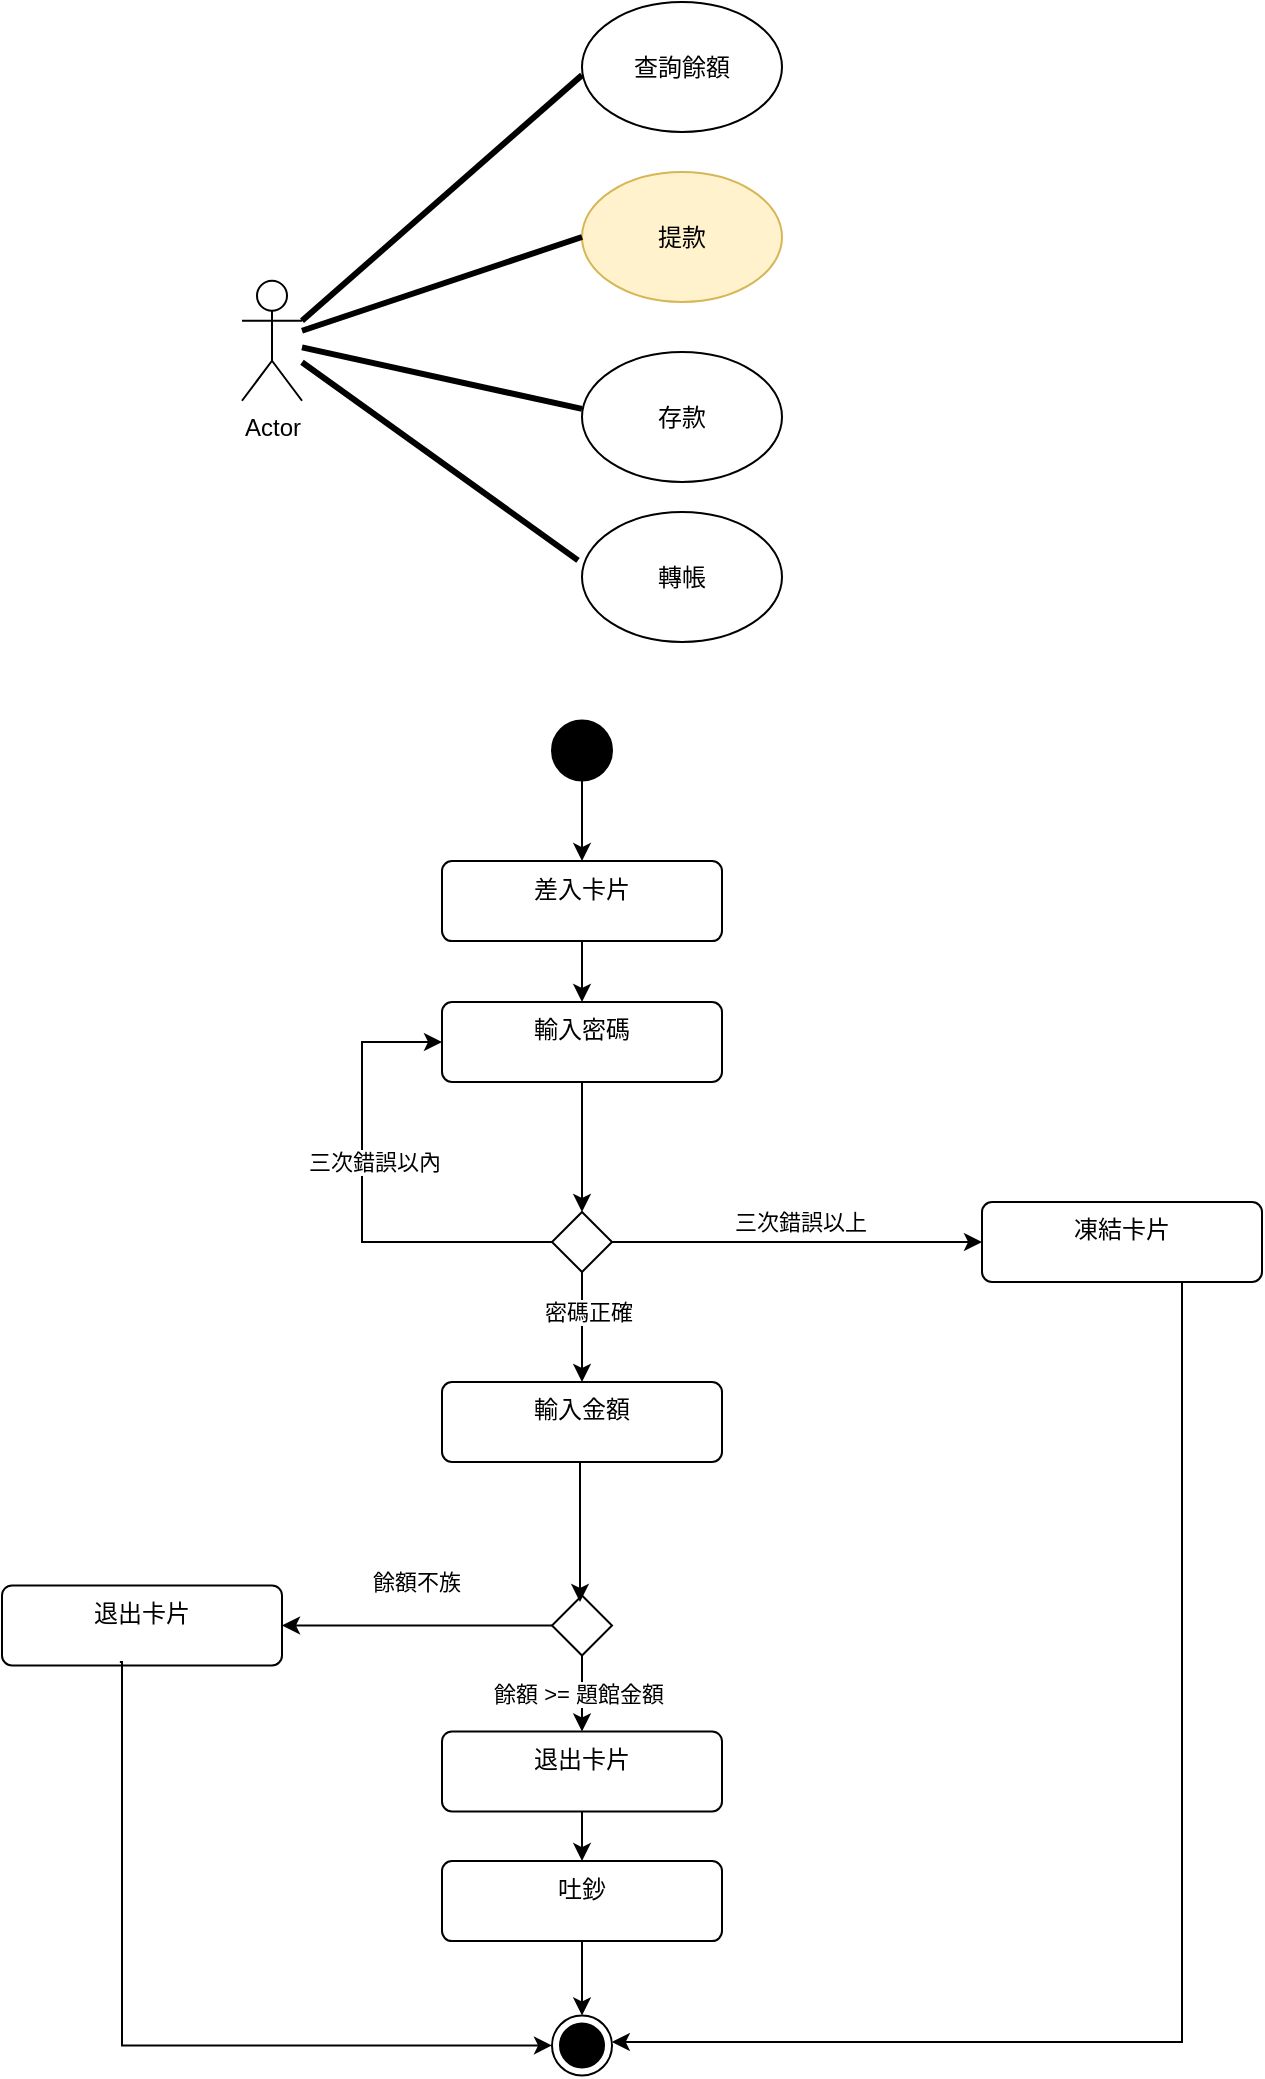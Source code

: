 <mxfile version="27.0.2">
  <diagram name="Page-1" id="e7e014a7-5840-1c2e-5031-d8a46d1fe8dd">
    <mxGraphModel dx="1426" dy="2052" grid="1" gridSize="10" guides="1" tooltips="1" connect="1" arrows="1" fold="1" page="1" pageScale="1" pageWidth="827" pageHeight="1169" background="none" math="0" shadow="0">
      <root>
        <mxCell id="0" />
        <mxCell id="1" parent="0" />
        <mxCell id="djIQEXrp0R5IfoQa_YRT-51" value="" style="edgeStyle=orthogonalEdgeStyle;rounded=0;orthogonalLoop=1;jettySize=auto;html=1;entryX=0.5;entryY=0;entryDx=0;entryDy=0;" parent="1" source="djIQEXrp0R5IfoQa_YRT-70" edge="1" target="ce1nes5Yn0Rx4sVlhMb5-1">
          <mxGeometry relative="1" as="geometry">
            <mxPoint x="470" y="-660" as="sourcePoint" />
            <mxPoint x="470" y="-618" as="targetPoint" />
          </mxGeometry>
        </mxCell>
        <mxCell id="djIQEXrp0R5IfoQa_YRT-52" value="" style="edgeStyle=orthogonalEdgeStyle;rounded=0;orthogonalLoop=1;jettySize=auto;html=1;exitX=0.5;exitY=1;exitDx=0;exitDy=0;entryX=0.5;entryY=0;entryDx=0;entryDy=0;" parent="1" source="djIQEXrp0R5IfoQa_YRT-63" target="djIQEXrp0R5IfoQa_YRT-62" edge="1">
          <mxGeometry relative="1" as="geometry">
            <mxPoint x="410" y="-598" as="sourcePoint" />
            <mxPoint x="430" y="-500" as="targetPoint" />
            <Array as="points" />
          </mxGeometry>
        </mxCell>
        <mxCell id="djIQEXrp0R5IfoQa_YRT-57" value="" style="edgeStyle=orthogonalEdgeStyle;rounded=0;orthogonalLoop=1;jettySize=auto;html=1;exitX=1;exitY=0.5;exitDx=0;exitDy=0;entryX=0;entryY=0.5;entryDx=0;entryDy=0;" parent="1" source="djIQEXrp0R5IfoQa_YRT-62" edge="1" target="djIQEXrp0R5IfoQa_YRT-64">
          <mxGeometry relative="1" as="geometry">
            <mxPoint x="510" y="-500" as="sourcePoint" />
            <mxPoint x="590" y="-500" as="targetPoint" />
          </mxGeometry>
        </mxCell>
        <mxCell id="djIQEXrp0R5IfoQa_YRT-66" value="三次錯誤以上" style="edgeLabel;html=1;align=center;verticalAlign=middle;resizable=0;points=[];" parent="djIQEXrp0R5IfoQa_YRT-57" vertex="1" connectable="0">
          <mxGeometry x="0.017" y="-6" relative="1" as="geometry">
            <mxPoint y="-16" as="offset" />
          </mxGeometry>
        </mxCell>
        <mxCell id="djIQEXrp0R5IfoQa_YRT-60" value="" style="edgeStyle=orthogonalEdgeStyle;rounded=0;orthogonalLoop=1;jettySize=auto;html=1;exitX=0.5;exitY=1;exitDx=0;exitDy=0;" parent="1" source="djIQEXrp0R5IfoQa_YRT-64" target="djIQEXrp0R5IfoQa_YRT-73" edge="1">
          <mxGeometry relative="1" as="geometry">
            <mxPoint x="650" y="-520" as="sourcePoint" />
            <mxPoint x="810" y="-140" as="targetPoint" />
            <Array as="points">
              <mxPoint x="770" y="-100" />
            </Array>
          </mxGeometry>
        </mxCell>
        <mxCell id="djIQEXrp0R5IfoQa_YRT-68" value="" style="edgeStyle=orthogonalEdgeStyle;rounded=0;orthogonalLoop=1;jettySize=auto;html=1;" parent="1" source="djIQEXrp0R5IfoQa_YRT-62" target="djIQEXrp0R5IfoQa_YRT-67" edge="1">
          <mxGeometry relative="1" as="geometry" />
        </mxCell>
        <mxCell id="djIQEXrp0R5IfoQa_YRT-75" value="密碼正確" style="edgeLabel;html=1;align=center;verticalAlign=middle;resizable=0;points=[];" parent="djIQEXrp0R5IfoQa_YRT-68" vertex="1" connectable="0">
          <mxGeometry x="-0.266" y="3" relative="1" as="geometry">
            <mxPoint as="offset" />
          </mxGeometry>
        </mxCell>
        <mxCell id="djIQEXrp0R5IfoQa_YRT-62" value="" style="rhombus;" parent="1" vertex="1">
          <mxGeometry x="455" y="-515" width="30" height="30" as="geometry" />
        </mxCell>
        <mxCell id="djIQEXrp0R5IfoQa_YRT-63" value="輸入密碼" style="html=1;align=center;verticalAlign=top;rounded=1;absoluteArcSize=1;arcSize=10;dashed=0;whiteSpace=wrap;" parent="1" vertex="1">
          <mxGeometry x="400" y="-620" width="140" height="40" as="geometry" />
        </mxCell>
        <mxCell id="djIQEXrp0R5IfoQa_YRT-64" value="凍結卡片" style="html=1;align=center;verticalAlign=top;rounded=1;absoluteArcSize=1;arcSize=10;dashed=0;whiteSpace=wrap;" parent="1" vertex="1">
          <mxGeometry x="670" y="-520" width="140" height="40" as="geometry" />
        </mxCell>
        <mxCell id="djIQEXrp0R5IfoQa_YRT-67" value="輸入金額" style="html=1;align=center;verticalAlign=top;rounded=1;absoluteArcSize=1;arcSize=10;dashed=0;whiteSpace=wrap;" parent="1" vertex="1">
          <mxGeometry x="400" y="-430" width="140" height="40" as="geometry" />
        </mxCell>
        <mxCell id="djIQEXrp0R5IfoQa_YRT-83" value="" style="edgeStyle=orthogonalEdgeStyle;rounded=0;orthogonalLoop=1;jettySize=auto;html=1;" parent="1" source="djIQEXrp0R5IfoQa_YRT-69" target="djIQEXrp0R5IfoQa_YRT-82" edge="1">
          <mxGeometry relative="1" as="geometry" />
        </mxCell>
        <mxCell id="djIQEXrp0R5IfoQa_YRT-85" value="&lt;span style=&quot;color: rgba(0, 0, 0, 0); font-family: monospace; font-size: 0px; text-align: start; background-color: rgb(251, 251, 251);&quot;&gt;%3CmxGraphModel%3E%3Croot%3E%3CmxCell%20id%3D%220%22%2F%3E%3CmxCell%20id%3D%221%22%20parent%3D%220%22%2F%3E%3CmxCell%20id%3D%222%22%20value%3D%22%E4%B8%8D%E9%9C%80%E8%A6%81%E8%AA%BF%E6%95%B4%26quot%3B%E6%99%82%26quot%3B%22%20style%3D%22edgeLabel%3Bhtml%3D1%3Balign%3Dcenter%3BverticalAlign%3Dmiddle%3Bresizable%3D0%3Bpoints%3D%5B%5D%3B%22%20vertex%3D%221%22%20connectable%3D%220%22%20parent%3D%221%22%3E%3CmxGeometry%20x%3D%22283%22%20y%3D%22325%22%20as%3D%22geometry%22%2F%3E%3C%2FmxCell%3E%3C%2Froot%3E%3C%2FmxGraphModel%3E&lt;/span&gt;" style="edgeLabel;html=1;align=center;verticalAlign=middle;resizable=0;points=[];" parent="djIQEXrp0R5IfoQa_YRT-83" vertex="1" connectable="0">
          <mxGeometry x="-0.16" y="1" relative="1" as="geometry">
            <mxPoint as="offset" />
          </mxGeometry>
        </mxCell>
        <mxCell id="djIQEXrp0R5IfoQa_YRT-87" value="餘額 &amp;gt;= 題館金額" style="edgeLabel;html=1;align=center;verticalAlign=middle;resizable=0;points=[];" parent="djIQEXrp0R5IfoQa_YRT-83" vertex="1" connectable="0">
          <mxGeometry x="0.107" y="-2" relative="1" as="geometry">
            <mxPoint as="offset" />
          </mxGeometry>
        </mxCell>
        <mxCell id="djIQEXrp0R5IfoQa_YRT-69" value="" style="rhombus;" parent="1" vertex="1">
          <mxGeometry x="455" y="-323.26" width="30" height="30" as="geometry" />
        </mxCell>
        <mxCell id="djIQEXrp0R5IfoQa_YRT-70" value="" style="ellipse;fillColor=strokeColor;html=1;" parent="1" vertex="1">
          <mxGeometry x="455" y="-760.76" width="30" height="30" as="geometry" />
        </mxCell>
        <mxCell id="djIQEXrp0R5IfoQa_YRT-73" value="" style="ellipse;html=1;shape=endState;fillColor=strokeColor;" parent="1" vertex="1">
          <mxGeometry x="455" y="-113.26" width="30" height="30" as="geometry" />
        </mxCell>
        <mxCell id="djIQEXrp0R5IfoQa_YRT-74" value="退出卡片" style="html=1;align=center;verticalAlign=top;rounded=1;absoluteArcSize=1;arcSize=10;dashed=0;whiteSpace=wrap;" parent="1" vertex="1">
          <mxGeometry x="180" y="-328.26" width="140" height="40" as="geometry" />
        </mxCell>
        <mxCell id="djIQEXrp0R5IfoQa_YRT-84" value="" style="edgeStyle=orthogonalEdgeStyle;rounded=0;orthogonalLoop=1;jettySize=auto;html=1;entryX=0.5;entryY=0;entryDx=0;entryDy=0;" parent="1" source="djIQEXrp0R5IfoQa_YRT-82" target="ce1nes5Yn0Rx4sVlhMb5-13" edge="1">
          <mxGeometry relative="1" as="geometry" />
        </mxCell>
        <mxCell id="djIQEXrp0R5IfoQa_YRT-82" value="退出卡片" style="html=1;align=center;verticalAlign=top;rounded=1;absoluteArcSize=1;arcSize=10;dashed=0;whiteSpace=wrap;" parent="1" vertex="1">
          <mxGeometry x="400" y="-255.26" width="140" height="40" as="geometry" />
        </mxCell>
        <mxCell id="nPpXlhCFBaWs1qd1BrKI-1" value="Actor" style="shape=umlActor;verticalLabelPosition=bottom;verticalAlign=top;html=1;" parent="1" vertex="1">
          <mxGeometry x="300" y="-980.62" width="30" height="60" as="geometry" />
        </mxCell>
        <mxCell id="nPpXlhCFBaWs1qd1BrKI-2" value="" style="shape=ellipse;container=1;horizontal=1;horizontalStack=0;resizeParent=1;resizeParentMax=0;resizeLast=0;html=1;dashed=0;collapsible=0;" parent="1" vertex="1">
          <mxGeometry x="470" y="-1120" width="100" height="65" as="geometry" />
        </mxCell>
        <mxCell id="nPpXlhCFBaWs1qd1BrKI-3" value="查詢餘額" style="html=1;strokeColor=none;fillColor=none;align=center;verticalAlign=middle;rotatable=0;whiteSpace=wrap;" parent="nPpXlhCFBaWs1qd1BrKI-2" vertex="1">
          <mxGeometry x="0.003" y="24.375" width="100" height="16.25" as="geometry" />
        </mxCell>
        <mxCell id="nPpXlhCFBaWs1qd1BrKI-8" value="" style="shape=ellipse;container=1;horizontal=1;horizontalStack=0;resizeParent=1;resizeParentMax=0;resizeLast=0;html=1;dashed=0;collapsible=0;fillColor=#fff2cc;strokeColor=#d6b656;" parent="1" vertex="1">
          <mxGeometry x="470" y="-1035" width="100" height="65" as="geometry" />
        </mxCell>
        <mxCell id="nPpXlhCFBaWs1qd1BrKI-9" value="提款" style="html=1;strokeColor=none;fillColor=none;align=center;verticalAlign=middle;rotatable=0;whiteSpace=wrap;" parent="nPpXlhCFBaWs1qd1BrKI-8" vertex="1">
          <mxGeometry x="0.003" y="24.375" width="100" height="16.25" as="geometry" />
        </mxCell>
        <mxCell id="nPpXlhCFBaWs1qd1BrKI-10" value="" style="shape=ellipse;container=1;horizontal=1;horizontalStack=0;resizeParent=1;resizeParentMax=0;resizeLast=0;html=1;dashed=0;collapsible=0;" parent="1" vertex="1">
          <mxGeometry x="470" y="-945" width="100" height="65" as="geometry" />
        </mxCell>
        <mxCell id="nPpXlhCFBaWs1qd1BrKI-11" value="存款" style="html=1;strokeColor=none;fillColor=none;align=center;verticalAlign=middle;rotatable=0;whiteSpace=wrap;" parent="nPpXlhCFBaWs1qd1BrKI-10" vertex="1">
          <mxGeometry x="0.003" y="24.375" width="100" height="16.25" as="geometry" />
        </mxCell>
        <mxCell id="nPpXlhCFBaWs1qd1BrKI-13" value="" style="shape=ellipse;container=1;horizontal=1;horizontalStack=0;resizeParent=1;resizeParentMax=0;resizeLast=0;html=1;dashed=0;collapsible=0;" parent="1" vertex="1">
          <mxGeometry x="470" y="-865" width="100" height="65" as="geometry" />
        </mxCell>
        <mxCell id="nPpXlhCFBaWs1qd1BrKI-14" value="轉帳" style="html=1;strokeColor=none;fillColor=none;align=center;verticalAlign=middle;rotatable=0;whiteSpace=wrap;" parent="nPpXlhCFBaWs1qd1BrKI-13" vertex="1">
          <mxGeometry x="0.003" y="24.375" width="100" height="16.25" as="geometry" />
        </mxCell>
        <mxCell id="nPpXlhCFBaWs1qd1BrKI-15" value="" style="endArrow=none;startArrow=none;endFill=0;startFill=0;endSize=8;html=1;verticalAlign=bottom;labelBackgroundColor=none;strokeWidth=3;rounded=0;entryX=0;entryY=0.75;entryDx=0;entryDy=0;exitX=1;exitY=0.333;exitDx=0;exitDy=0;exitPerimeter=0;" parent="1" source="nPpXlhCFBaWs1qd1BrKI-1" target="nPpXlhCFBaWs1qd1BrKI-3" edge="1">
          <mxGeometry width="160" relative="1" as="geometry">
            <mxPoint x="310" y="-976" as="sourcePoint" />
            <mxPoint x="470" y="-976" as="targetPoint" />
          </mxGeometry>
        </mxCell>
        <mxCell id="nPpXlhCFBaWs1qd1BrKI-16" value="" style="endArrow=none;startArrow=none;endFill=0;startFill=0;endSize=8;html=1;verticalAlign=bottom;labelBackgroundColor=none;strokeWidth=3;rounded=0;entryX=0;entryY=0.5;entryDx=0;entryDy=0;" parent="1" source="nPpXlhCFBaWs1qd1BrKI-1" target="nPpXlhCFBaWs1qd1BrKI-9" edge="1">
          <mxGeometry width="160" relative="1" as="geometry">
            <mxPoint x="340" y="-975" as="sourcePoint" />
            <mxPoint x="480" y="-1073" as="targetPoint" />
          </mxGeometry>
        </mxCell>
        <mxCell id="nPpXlhCFBaWs1qd1BrKI-17" value="" style="endArrow=none;startArrow=none;endFill=0;startFill=0;endSize=8;html=1;verticalAlign=bottom;labelBackgroundColor=none;strokeWidth=3;rounded=0;entryX=0;entryY=0.25;entryDx=0;entryDy=0;" parent="1" source="nPpXlhCFBaWs1qd1BrKI-1" target="nPpXlhCFBaWs1qd1BrKI-11" edge="1">
          <mxGeometry width="160" relative="1" as="geometry">
            <mxPoint x="350" y="-965" as="sourcePoint" />
            <mxPoint x="490" y="-1063" as="targetPoint" />
          </mxGeometry>
        </mxCell>
        <mxCell id="nPpXlhCFBaWs1qd1BrKI-18" value="" style="endArrow=none;startArrow=none;endFill=0;startFill=0;endSize=8;html=1;verticalAlign=bottom;labelBackgroundColor=none;strokeWidth=3;rounded=0;entryX=-0.02;entryY=0.372;entryDx=0;entryDy=0;entryPerimeter=0;" parent="1" source="nPpXlhCFBaWs1qd1BrKI-1" target="nPpXlhCFBaWs1qd1BrKI-13" edge="1">
          <mxGeometry width="160" relative="1" as="geometry">
            <mxPoint x="340" y="-937" as="sourcePoint" />
            <mxPoint x="480" y="-907" as="targetPoint" />
          </mxGeometry>
        </mxCell>
        <mxCell id="ce1nes5Yn0Rx4sVlhMb5-1" value="差入卡片" style="html=1;align=center;verticalAlign=top;rounded=1;absoluteArcSize=1;arcSize=10;dashed=0;whiteSpace=wrap;" vertex="1" parent="1">
          <mxGeometry x="400" y="-690.45" width="140" height="40" as="geometry" />
        </mxCell>
        <mxCell id="ce1nes5Yn0Rx4sVlhMb5-2" value="" style="edgeStyle=orthogonalEdgeStyle;rounded=0;orthogonalLoop=1;jettySize=auto;html=1;entryX=0.5;entryY=0;entryDx=0;entryDy=0;exitX=0.5;exitY=1;exitDx=0;exitDy=0;" edge="1" parent="1" source="ce1nes5Yn0Rx4sVlhMb5-1" target="djIQEXrp0R5IfoQa_YRT-63">
          <mxGeometry relative="1" as="geometry">
            <mxPoint x="480" y="-721" as="sourcePoint" />
            <mxPoint x="480" y="-680" as="targetPoint" />
          </mxGeometry>
        </mxCell>
        <mxCell id="ce1nes5Yn0Rx4sVlhMb5-3" value="" style="edgeStyle=orthogonalEdgeStyle;rounded=0;orthogonalLoop=1;jettySize=auto;html=1;exitX=0;exitY=0.5;exitDx=0;exitDy=0;entryX=0;entryY=0.5;entryDx=0;entryDy=0;" edge="1" parent="1" source="djIQEXrp0R5IfoQa_YRT-62" target="djIQEXrp0R5IfoQa_YRT-63">
          <mxGeometry relative="1" as="geometry">
            <mxPoint x="495" y="-490" as="sourcePoint" />
            <mxPoint x="710" y="-490" as="targetPoint" />
            <Array as="points">
              <mxPoint x="360" y="-500" />
              <mxPoint x="360" y="-600" />
            </Array>
          </mxGeometry>
        </mxCell>
        <mxCell id="ce1nes5Yn0Rx4sVlhMb5-4" value="三次錯誤以內" style="edgeLabel;html=1;align=center;verticalAlign=middle;resizable=0;points=[];" vertex="1" connectable="0" parent="ce1nes5Yn0Rx4sVlhMb5-3">
          <mxGeometry x="0.017" y="-6" relative="1" as="geometry">
            <mxPoint y="-16" as="offset" />
          </mxGeometry>
        </mxCell>
        <mxCell id="ce1nes5Yn0Rx4sVlhMb5-6" value="" style="edgeStyle=orthogonalEdgeStyle;rounded=0;orthogonalLoop=1;jettySize=auto;html=1;exitX=0.5;exitY=1;exitDx=0;exitDy=0;entryX=0.5;entryY=0;entryDx=0;entryDy=0;" edge="1" parent="1">
          <mxGeometry relative="1" as="geometry">
            <mxPoint x="469" y="-390" as="sourcePoint" />
            <mxPoint x="469" y="-320" as="targetPoint" />
            <Array as="points">
              <mxPoint x="469" y="-382.43" />
              <mxPoint x="469" y="-382.43" />
            </Array>
          </mxGeometry>
        </mxCell>
        <mxCell id="ce1nes5Yn0Rx4sVlhMb5-11" value="" style="edgeStyle=orthogonalEdgeStyle;rounded=0;orthogonalLoop=1;jettySize=auto;html=1;exitX=0;exitY=0.5;exitDx=0;exitDy=0;entryX=1;entryY=0.5;entryDx=0;entryDy=0;" edge="1" parent="1" source="djIQEXrp0R5IfoQa_YRT-69" target="djIQEXrp0R5IfoQa_YRT-74">
          <mxGeometry relative="1" as="geometry">
            <mxPoint x="495" y="-490" as="sourcePoint" />
            <mxPoint x="710" y="-490" as="targetPoint" />
          </mxGeometry>
        </mxCell>
        <mxCell id="ce1nes5Yn0Rx4sVlhMb5-12" value="餘額不族" style="edgeLabel;html=1;align=center;verticalAlign=middle;resizable=0;points=[];" vertex="1" connectable="0" parent="ce1nes5Yn0Rx4sVlhMb5-11">
          <mxGeometry x="0.017" y="-6" relative="1" as="geometry">
            <mxPoint y="-16" as="offset" />
          </mxGeometry>
        </mxCell>
        <mxCell id="ce1nes5Yn0Rx4sVlhMb5-14" value="" style="edgeStyle=orthogonalEdgeStyle;rounded=0;orthogonalLoop=1;jettySize=auto;html=1;" edge="1" parent="1" source="ce1nes5Yn0Rx4sVlhMb5-13" target="djIQEXrp0R5IfoQa_YRT-73">
          <mxGeometry relative="1" as="geometry" />
        </mxCell>
        <mxCell id="ce1nes5Yn0Rx4sVlhMb5-13" value="吐鈔" style="html=1;align=center;verticalAlign=top;rounded=1;absoluteArcSize=1;arcSize=10;dashed=0;whiteSpace=wrap;" vertex="1" parent="1">
          <mxGeometry x="400" y="-190.45" width="140" height="40" as="geometry" />
        </mxCell>
        <mxCell id="ce1nes5Yn0Rx4sVlhMb5-15" value="" style="edgeStyle=orthogonalEdgeStyle;rounded=0;orthogonalLoop=1;jettySize=auto;html=1;exitX=0.421;exitY=0.956;exitDx=0;exitDy=0;entryX=0;entryY=0.5;entryDx=0;entryDy=0;exitPerimeter=0;" edge="1" parent="1" source="djIQEXrp0R5IfoQa_YRT-74" target="djIQEXrp0R5IfoQa_YRT-73">
          <mxGeometry relative="1" as="geometry">
            <mxPoint x="240" y="-270.26" as="sourcePoint" />
            <mxPoint x="240" y="-200.26" as="targetPoint" />
            <Array as="points">
              <mxPoint x="240" y="-290" />
              <mxPoint x="240" y="-98" />
            </Array>
          </mxGeometry>
        </mxCell>
      </root>
    </mxGraphModel>
  </diagram>
</mxfile>
